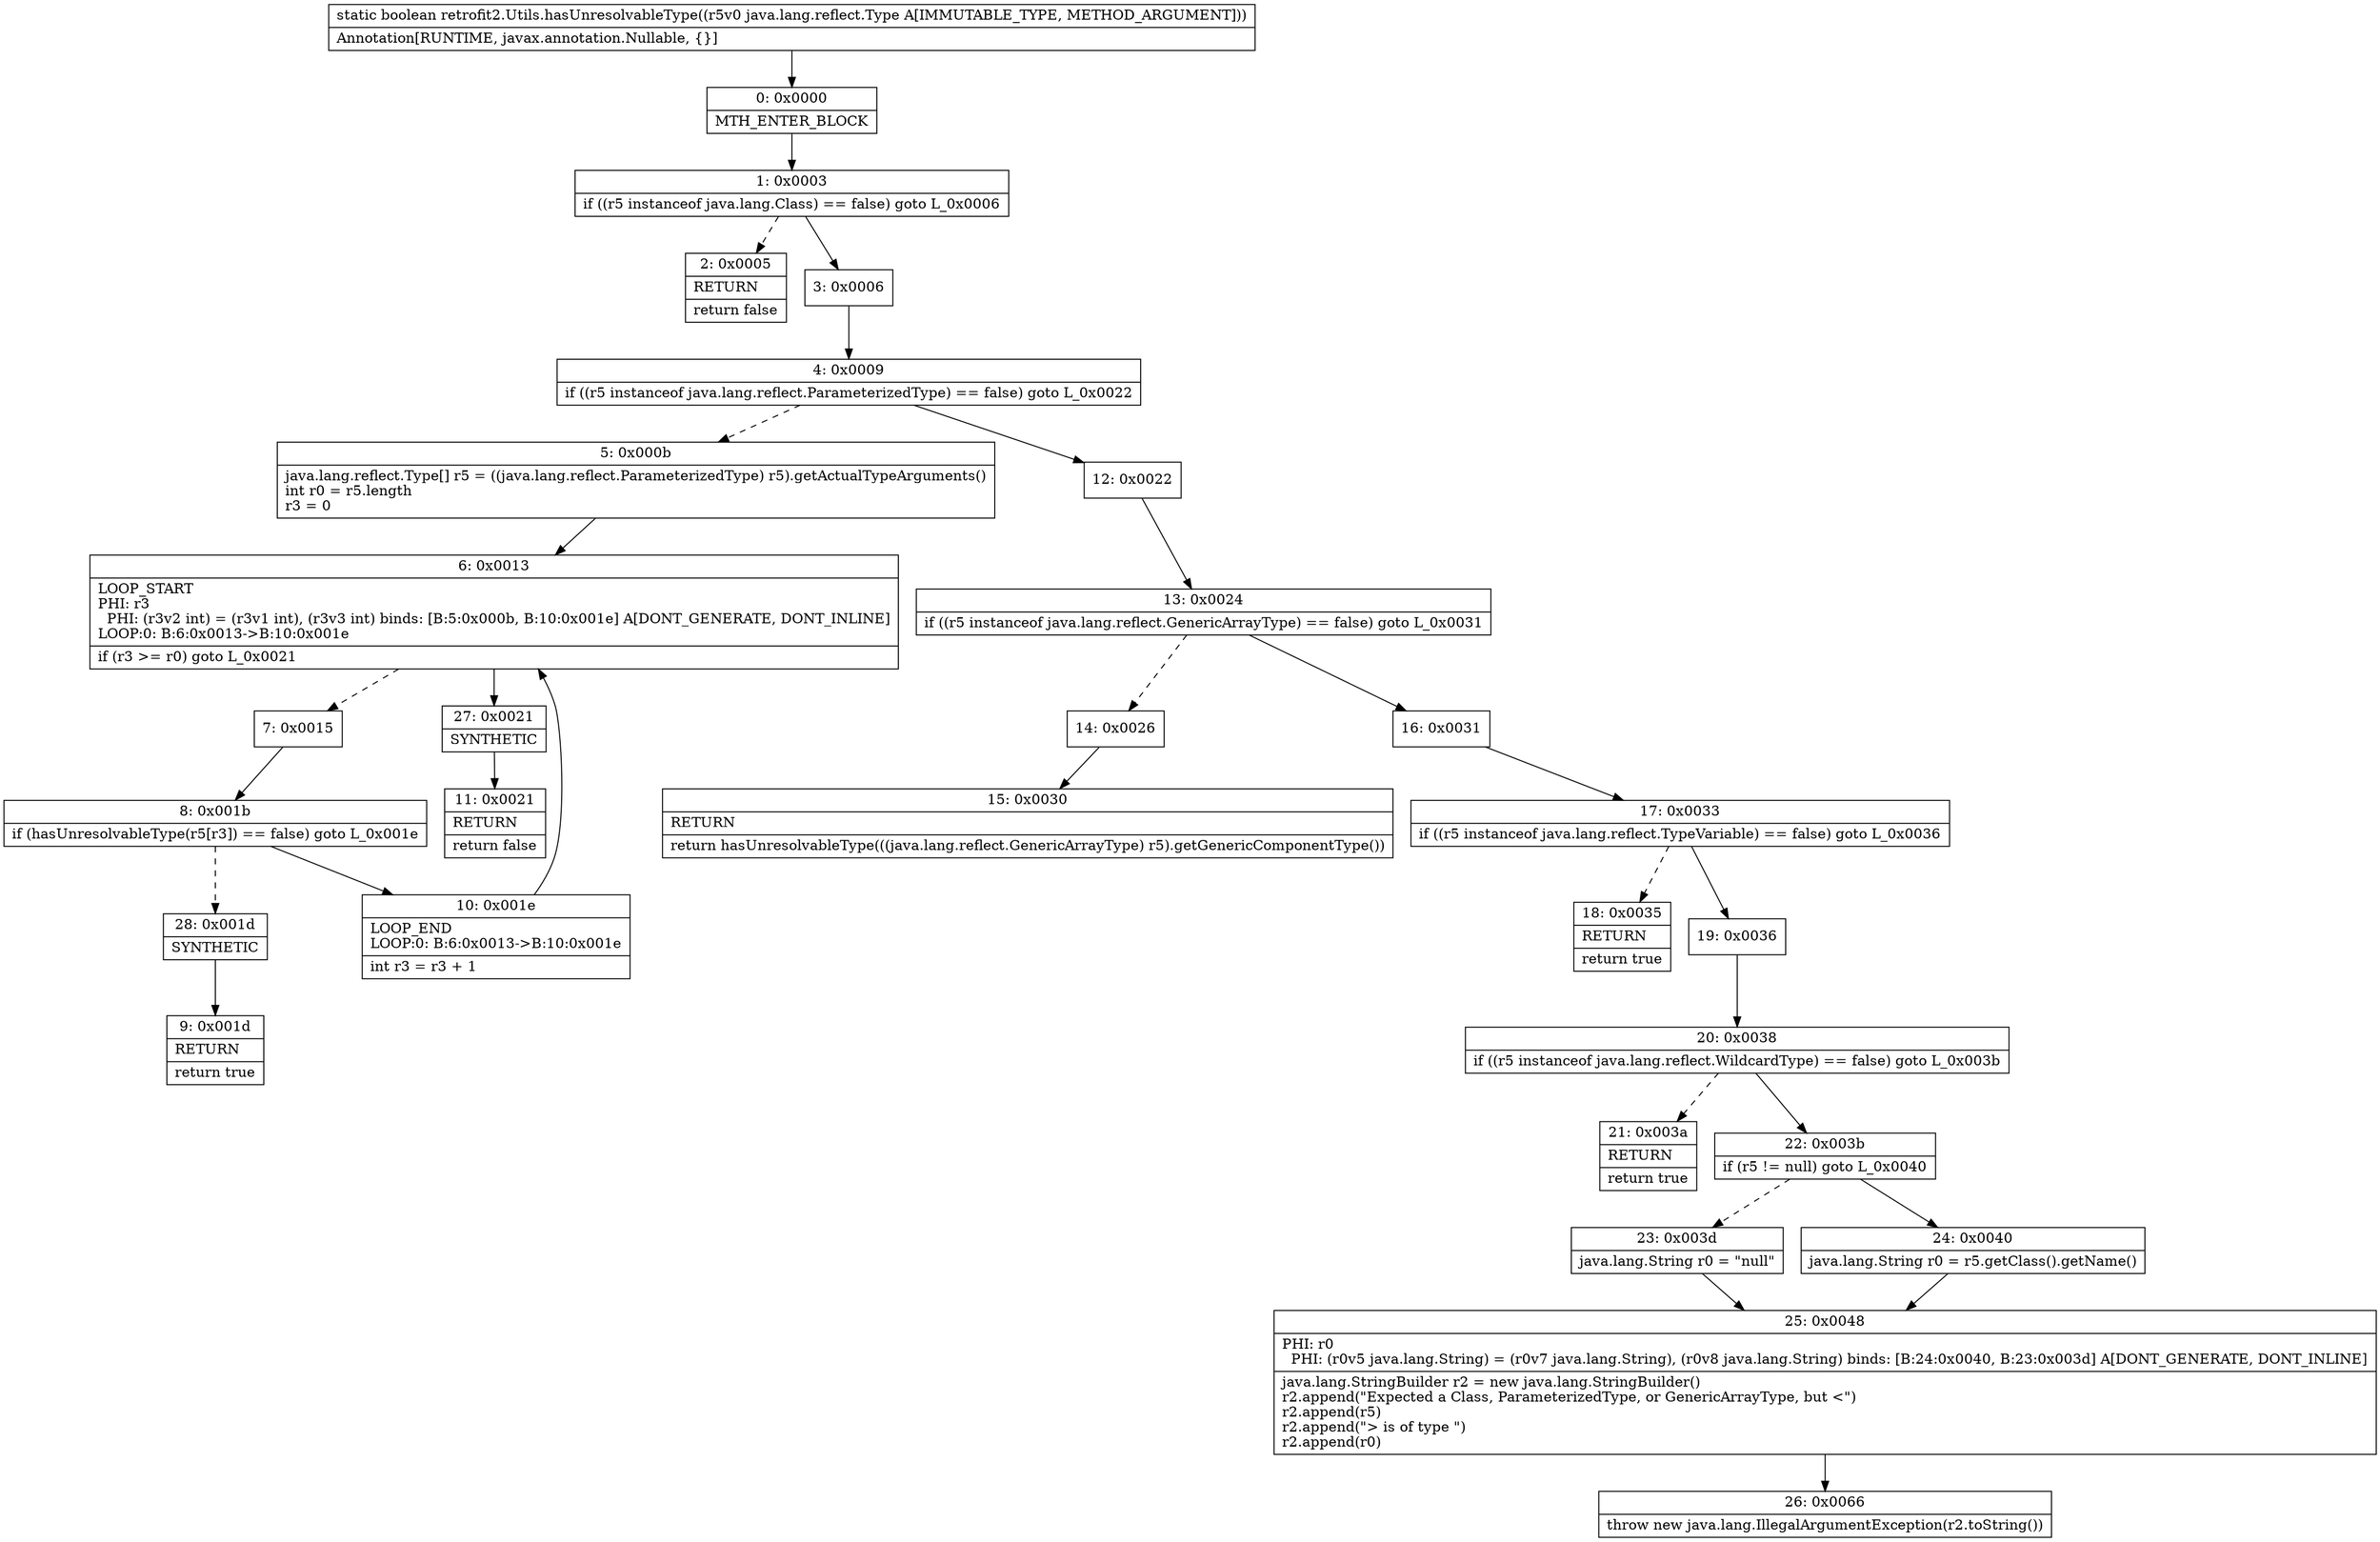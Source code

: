 digraph "CFG forretrofit2.Utils.hasUnresolvableType(Ljava\/lang\/reflect\/Type;)Z" {
Node_0 [shape=record,label="{0\:\ 0x0000|MTH_ENTER_BLOCK\l}"];
Node_1 [shape=record,label="{1\:\ 0x0003|if ((r5 instanceof java.lang.Class) == false) goto L_0x0006\l}"];
Node_2 [shape=record,label="{2\:\ 0x0005|RETURN\l|return false\l}"];
Node_3 [shape=record,label="{3\:\ 0x0006}"];
Node_4 [shape=record,label="{4\:\ 0x0009|if ((r5 instanceof java.lang.reflect.ParameterizedType) == false) goto L_0x0022\l}"];
Node_5 [shape=record,label="{5\:\ 0x000b|java.lang.reflect.Type[] r5 = ((java.lang.reflect.ParameterizedType) r5).getActualTypeArguments()\lint r0 = r5.length\lr3 = 0\l}"];
Node_6 [shape=record,label="{6\:\ 0x0013|LOOP_START\lPHI: r3 \l  PHI: (r3v2 int) = (r3v1 int), (r3v3 int) binds: [B:5:0x000b, B:10:0x001e] A[DONT_GENERATE, DONT_INLINE]\lLOOP:0: B:6:0x0013\-\>B:10:0x001e\l|if (r3 \>= r0) goto L_0x0021\l}"];
Node_7 [shape=record,label="{7\:\ 0x0015}"];
Node_8 [shape=record,label="{8\:\ 0x001b|if (hasUnresolvableType(r5[r3]) == false) goto L_0x001e\l}"];
Node_9 [shape=record,label="{9\:\ 0x001d|RETURN\l|return true\l}"];
Node_10 [shape=record,label="{10\:\ 0x001e|LOOP_END\lLOOP:0: B:6:0x0013\-\>B:10:0x001e\l|int r3 = r3 + 1\l}"];
Node_11 [shape=record,label="{11\:\ 0x0021|RETURN\l|return false\l}"];
Node_12 [shape=record,label="{12\:\ 0x0022}"];
Node_13 [shape=record,label="{13\:\ 0x0024|if ((r5 instanceof java.lang.reflect.GenericArrayType) == false) goto L_0x0031\l}"];
Node_14 [shape=record,label="{14\:\ 0x0026}"];
Node_15 [shape=record,label="{15\:\ 0x0030|RETURN\l|return hasUnresolvableType(((java.lang.reflect.GenericArrayType) r5).getGenericComponentType())\l}"];
Node_16 [shape=record,label="{16\:\ 0x0031}"];
Node_17 [shape=record,label="{17\:\ 0x0033|if ((r5 instanceof java.lang.reflect.TypeVariable) == false) goto L_0x0036\l}"];
Node_18 [shape=record,label="{18\:\ 0x0035|RETURN\l|return true\l}"];
Node_19 [shape=record,label="{19\:\ 0x0036}"];
Node_20 [shape=record,label="{20\:\ 0x0038|if ((r5 instanceof java.lang.reflect.WildcardType) == false) goto L_0x003b\l}"];
Node_21 [shape=record,label="{21\:\ 0x003a|RETURN\l|return true\l}"];
Node_22 [shape=record,label="{22\:\ 0x003b|if (r5 != null) goto L_0x0040\l}"];
Node_23 [shape=record,label="{23\:\ 0x003d|java.lang.String r0 = \"null\"\l}"];
Node_24 [shape=record,label="{24\:\ 0x0040|java.lang.String r0 = r5.getClass().getName()\l}"];
Node_25 [shape=record,label="{25\:\ 0x0048|PHI: r0 \l  PHI: (r0v5 java.lang.String) = (r0v7 java.lang.String), (r0v8 java.lang.String) binds: [B:24:0x0040, B:23:0x003d] A[DONT_GENERATE, DONT_INLINE]\l|java.lang.StringBuilder r2 = new java.lang.StringBuilder()\lr2.append(\"Expected a Class, ParameterizedType, or GenericArrayType, but \<\")\lr2.append(r5)\lr2.append(\"\> is of type \")\lr2.append(r0)\l}"];
Node_26 [shape=record,label="{26\:\ 0x0066|throw new java.lang.IllegalArgumentException(r2.toString())\l}"];
Node_27 [shape=record,label="{27\:\ 0x0021|SYNTHETIC\l}"];
Node_28 [shape=record,label="{28\:\ 0x001d|SYNTHETIC\l}"];
MethodNode[shape=record,label="{static boolean retrofit2.Utils.hasUnresolvableType((r5v0 java.lang.reflect.Type A[IMMUTABLE_TYPE, METHOD_ARGUMENT]))  | Annotation[RUNTIME, javax.annotation.Nullable, \{\}]\l}"];
MethodNode -> Node_0;
Node_0 -> Node_1;
Node_1 -> Node_2[style=dashed];
Node_1 -> Node_3;
Node_3 -> Node_4;
Node_4 -> Node_5[style=dashed];
Node_4 -> Node_12;
Node_5 -> Node_6;
Node_6 -> Node_7[style=dashed];
Node_6 -> Node_27;
Node_7 -> Node_8;
Node_8 -> Node_10;
Node_8 -> Node_28[style=dashed];
Node_10 -> Node_6;
Node_12 -> Node_13;
Node_13 -> Node_14[style=dashed];
Node_13 -> Node_16;
Node_14 -> Node_15;
Node_16 -> Node_17;
Node_17 -> Node_18[style=dashed];
Node_17 -> Node_19;
Node_19 -> Node_20;
Node_20 -> Node_21[style=dashed];
Node_20 -> Node_22;
Node_22 -> Node_23[style=dashed];
Node_22 -> Node_24;
Node_23 -> Node_25;
Node_24 -> Node_25;
Node_25 -> Node_26;
Node_27 -> Node_11;
Node_28 -> Node_9;
}

